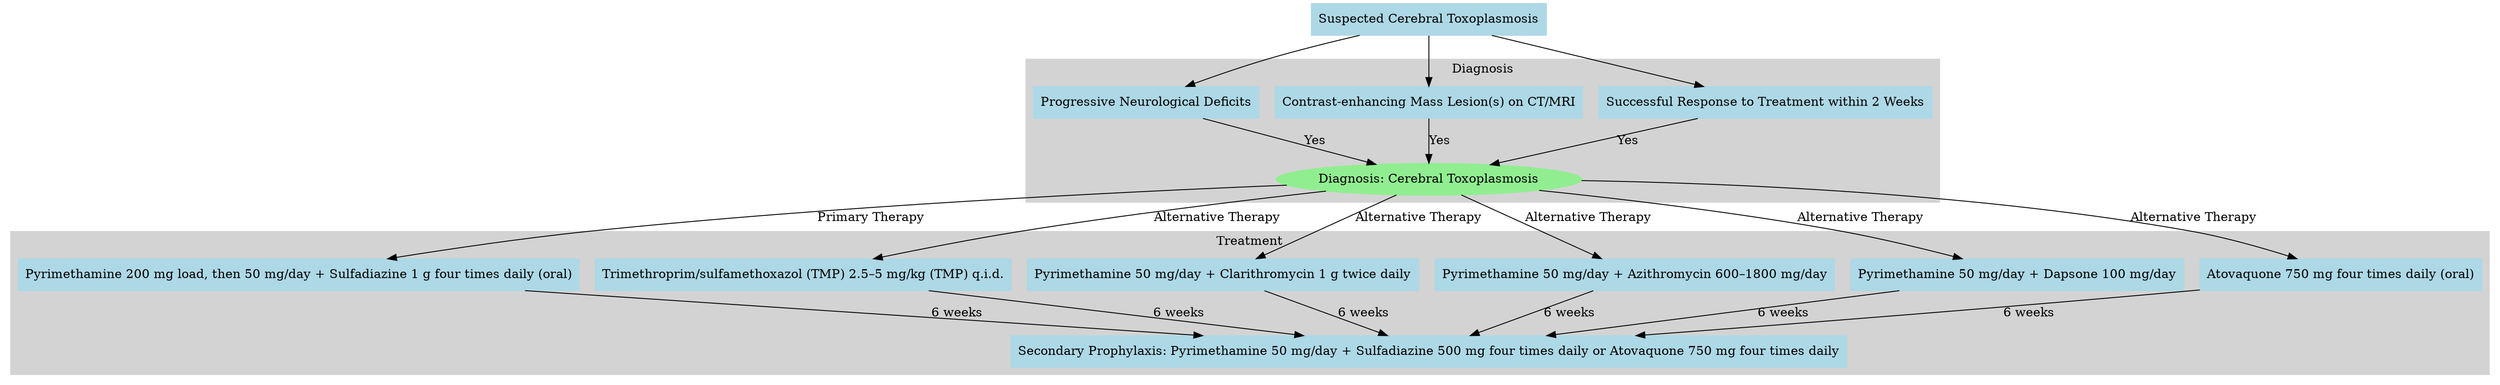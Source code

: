 digraph CerebralToxoplasmosis {
    node [shape=box, style=filled, color=lightblue];

    Start [label="Suspected Cerebral Toxoplasmosis"];
    
    subgraph cluster_diagnosis {
        label="Diagnosis";
        style=filled;
        color=lightgrey;
        
        NeuroDeficits [label="Progressive Neurological Deficits"];
        Imaging [label="Contrast-enhancing Mass Lesion(s) on CT/MRI"];
        TreatmentResponse [label="Successful Response to Treatment within 2 Weeks"];
        
        Diagnosis [label="Diagnosis: Cerebral Toxoplasmosis", shape=ellipse, color=lightgreen];
        
        NeuroDeficits -> Diagnosis [label="Yes"];
        Imaging -> Diagnosis [label="Yes"];
        TreatmentResponse -> Diagnosis [label="Yes"];
    }
    
    subgraph cluster_treatment {
        label="Treatment";
        style=filled;
        color=lightgrey;
        
        PyrimethamineSulfadiazine [label="Pyrimethamine 200 mg load, then 50 mg/day + Sulfadiazine 1 g four times daily (oral)"];
        Alternative1 [label="Trimethroprim/sulfamethoxazol (TMP) 2.5–5 mg/kg (TMP) q.i.d."];
        Alternative2 [label="Pyrimethamine 50 mg/day + Clarithromycin 1 g twice daily"];
        Alternative3 [label="Pyrimethamine 50 mg/day + Azithromycin 600–1800 mg/day"];
        Alternative4 [label="Pyrimethamine 50 mg/day + Dapsone 100 mg/day"];
        Alternative5 [label="Atovaquone 750 mg four times daily (oral)"];
        
        SecondaryProphylaxis [label="Secondary Prophylaxis: Pyrimethamine 50 mg/day + Sulfadiazine 500 mg four times daily or Atovaquone 750 mg four times daily"];
    }
    
    Start -> NeuroDeficits;
    Start -> Imaging;
    Start -> TreatmentResponse;
    Diagnosis -> PyrimethamineSulfadiazine [label="Primary Therapy"];
    Diagnosis -> Alternative1 [label="Alternative Therapy"];
    Diagnosis -> Alternative2 [label="Alternative Therapy"];
    Diagnosis -> Alternative3 [label="Alternative Therapy"];
    Diagnosis -> Alternative4 [label="Alternative Therapy"];
    Diagnosis -> Alternative5 [label="Alternative Therapy"];
    PyrimethamineSulfadiazine -> SecondaryProphylaxis [label="6 weeks"];
    Alternative1 -> SecondaryProphylaxis [label="6 weeks"];
    Alternative2 -> SecondaryProphylaxis [label="6 weeks"];
    Alternative3 -> SecondaryProphylaxis [label="6 weeks"];
    Alternative4 -> SecondaryProphylaxis [label="6 weeks"];
    Alternative5 -> SecondaryProphylaxis [label="6 weeks"];
}
